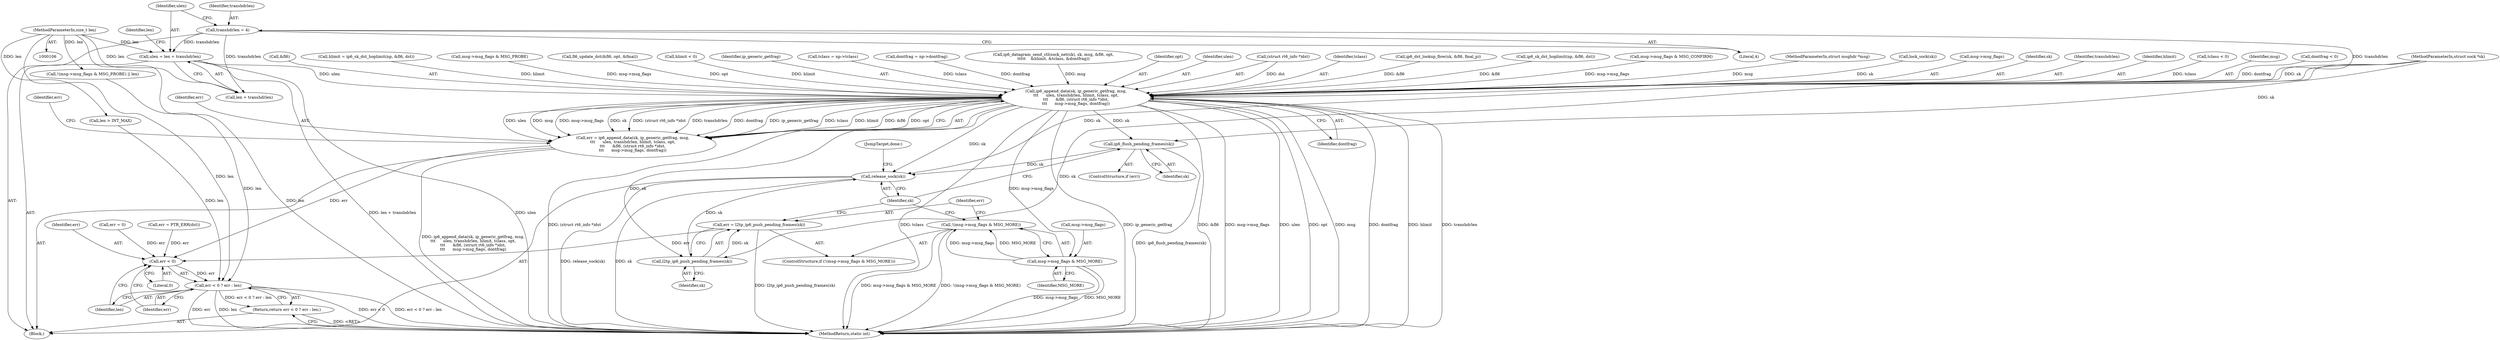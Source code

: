 digraph "0_linux_45f6fad84cc305103b28d73482b344d7f5b76f39_19@integer" {
"1000159" [label="(Call,ulen = len + transhdrlen)"];
"1000109" [label="(MethodParameterIn,size_t len)"];
"1000155" [label="(Call,transhdrlen = 4)"];
"1000588" [label="(Call,ip6_append_data(sk, ip_generic_getfrag, msg,\n\t\t\t      ulen, transhdrlen, hlimit, tclass, opt,\n\t\t\t      &fl6, (struct rt6_info *)dst,\n\t\t\t      msg->msg_flags, dontfrag))"];
"1000586" [label="(Call,err = ip6_append_data(sk, ip_generic_getfrag, msg,\n\t\t\t      ulen, transhdrlen, hlimit, tclass, opt,\n\t\t\t      &fl6, (struct rt6_info *)dst,\n\t\t\t      msg->msg_flags, dontfrag))"];
"1000632" [label="(Call,err < 0)"];
"1000631" [label="(Call,err < 0 ? err : len)"];
"1000630" [label="(Return,return err < 0 ? err : len;)"];
"1000608" [label="(Call,ip6_flush_pending_frames(sk))"];
"1000622" [label="(Call,release_sock(sk))"];
"1000613" [label="(Call,msg->msg_flags & MSG_MORE)"];
"1000612" [label="(Call,!(msg->msg_flags & MSG_MORE))"];
"1000620" [label="(Call,l2tp_ip6_push_pending_frames(sk))"];
"1000618" [label="(Call,err = l2tp_ip6_push_pending_frames(sk))"];
"1000108" [label="(MethodParameterIn,struct msghdr *msg)"];
"1000654" [label="(MethodReturn,static int)"];
"1000650" [label="(Call,err = 0)"];
"1000623" [label="(Identifier,sk)"];
"1000621" [label="(Identifier,sk)"];
"1000584" [label="(Call,lock_sock(sk))"];
"1000632" [label="(Call,err < 0)"];
"1000607" [label="(Identifier,err)"];
"1000641" [label="(Call,!(msg->msg_flags & MSG_PROBE) || len)"];
"1000602" [label="(Call,msg->msg_flags)"];
"1000107" [label="(MethodParameterIn,struct sock *sk)"];
"1000617" [label="(Identifier,MSG_MORE)"];
"1000159" [label="(Call,ulen = len + transhdrlen)"];
"1000611" [label="(ControlStructure,if (!(msg->msg_flags & MSG_MORE)))"];
"1000160" [label="(Identifier,ulen)"];
"1000589" [label="(Identifier,sk)"];
"1000593" [label="(Identifier,transhdrlen)"];
"1000594" [label="(Identifier,hlimit)"];
"1000559" [label="(Call,tclass < 0)"];
"1000591" [label="(Identifier,msg)"];
"1000636" [label="(Identifier,len)"];
"1000542" [label="(Call,err = PTR_ERR(dst))"];
"1000568" [label="(Call,dontfrag < 0)"];
"1000619" [label="(Identifier,err)"];
"1000597" [label="(Call,&fl6)"];
"1000612" [label="(Call,!(msg->msg_flags & MSG_MORE))"];
"1000110" [label="(Block,)"];
"1000608" [label="(Call,ip6_flush_pending_frames(sk))"];
"1000633" [label="(Identifier,err)"];
"1000551" [label="(Call,hlimit = ip6_sk_dst_hoplimit(np, &fl6, dst))"];
"1000643" [label="(Call,msg->msg_flags & MSG_PROBE)"];
"1000489" [label="(Call,fl6_update_dst(&fl6, opt, &final))"];
"1000631" [label="(Call,err < 0 ? err : len)"];
"1000548" [label="(Call,hlimit < 0)"];
"1000156" [label="(Identifier,transhdrlen)"];
"1000590" [label="(Identifier,ip_generic_getfrag)"];
"1000562" [label="(Call,tclass = np->tclass)"];
"1000571" [label="(Call,dontfrag = np->dontfrag)"];
"1000613" [label="(Call,msg->msg_flags & MSG_MORE)"];
"1000166" [label="(Call,len > INT_MAX)"];
"1000622" [label="(Call,release_sock(sk))"];
"1000606" [label="(ControlStructure,if (err))"];
"1000587" [label="(Identifier,err)"];
"1000357" [label="(Call,ip6_datagram_send_ctl(sock_net(sk), sk, msg, &fl6, opt,\n\t\t\t\t\t    &hlimit, &tclass, &dontfrag))"];
"1000586" [label="(Call,err = ip6_append_data(sk, ip_generic_getfrag, msg,\n\t\t\t      ulen, transhdrlen, hlimit, tclass, opt,\n\t\t\t      &fl6, (struct rt6_info *)dst,\n\t\t\t      msg->msg_flags, dontfrag))"];
"1000624" [label="(JumpTarget,done:)"];
"1000596" [label="(Identifier,opt)"];
"1000167" [label="(Identifier,len)"];
"1000109" [label="(MethodParameterIn,size_t len)"];
"1000592" [label="(Identifier,ulen)"];
"1000599" [label="(Call,(struct rt6_info *)dst)"];
"1000618" [label="(Call,err = l2tp_ip6_push_pending_frames(sk))"];
"1000595" [label="(Identifier,tclass)"];
"1000533" [label="(Call,ip6_dst_lookup_flow(sk, &fl6, final_p))"];
"1000588" [label="(Call,ip6_append_data(sk, ip_generic_getfrag, msg,\n\t\t\t      ulen, transhdrlen, hlimit, tclass, opt,\n\t\t\t      &fl6, (struct rt6_info *)dst,\n\t\t\t      msg->msg_flags, dontfrag))"];
"1000605" [label="(Identifier,dontfrag)"];
"1000634" [label="(Literal,0)"];
"1000609" [label="(Identifier,sk)"];
"1000620" [label="(Call,l2tp_ip6_push_pending_frames(sk))"];
"1000157" [label="(Literal,4)"];
"1000635" [label="(Identifier,err)"];
"1000553" [label="(Call,ip6_sk_dst_hoplimit(np, &fl6, dst))"];
"1000614" [label="(Call,msg->msg_flags)"];
"1000630" [label="(Return,return err < 0 ? err : len;)"];
"1000161" [label="(Call,len + transhdrlen)"];
"1000577" [label="(Call,msg->msg_flags & MSG_CONFIRM)"];
"1000155" [label="(Call,transhdrlen = 4)"];
"1000159" -> "1000110"  [label="AST: "];
"1000159" -> "1000161"  [label="CFG: "];
"1000160" -> "1000159"  [label="AST: "];
"1000161" -> "1000159"  [label="AST: "];
"1000167" -> "1000159"  [label="CFG: "];
"1000159" -> "1000654"  [label="DDG: ulen"];
"1000159" -> "1000654"  [label="DDG: len + transhdrlen"];
"1000109" -> "1000159"  [label="DDG: len"];
"1000155" -> "1000159"  [label="DDG: transhdrlen"];
"1000159" -> "1000588"  [label="DDG: ulen"];
"1000109" -> "1000106"  [label="AST: "];
"1000109" -> "1000654"  [label="DDG: len"];
"1000109" -> "1000161"  [label="DDG: len"];
"1000109" -> "1000166"  [label="DDG: len"];
"1000109" -> "1000631"  [label="DDG: len"];
"1000109" -> "1000641"  [label="DDG: len"];
"1000155" -> "1000110"  [label="AST: "];
"1000155" -> "1000157"  [label="CFG: "];
"1000156" -> "1000155"  [label="AST: "];
"1000157" -> "1000155"  [label="AST: "];
"1000160" -> "1000155"  [label="CFG: "];
"1000155" -> "1000161"  [label="DDG: transhdrlen"];
"1000155" -> "1000588"  [label="DDG: transhdrlen"];
"1000588" -> "1000586"  [label="AST: "];
"1000588" -> "1000605"  [label="CFG: "];
"1000589" -> "1000588"  [label="AST: "];
"1000590" -> "1000588"  [label="AST: "];
"1000591" -> "1000588"  [label="AST: "];
"1000592" -> "1000588"  [label="AST: "];
"1000593" -> "1000588"  [label="AST: "];
"1000594" -> "1000588"  [label="AST: "];
"1000595" -> "1000588"  [label="AST: "];
"1000596" -> "1000588"  [label="AST: "];
"1000597" -> "1000588"  [label="AST: "];
"1000599" -> "1000588"  [label="AST: "];
"1000602" -> "1000588"  [label="AST: "];
"1000605" -> "1000588"  [label="AST: "];
"1000586" -> "1000588"  [label="CFG: "];
"1000588" -> "1000654"  [label="DDG: (struct rt6_info *)dst"];
"1000588" -> "1000654"  [label="DDG: tclass"];
"1000588" -> "1000654"  [label="DDG: ip_generic_getfrag"];
"1000588" -> "1000654"  [label="DDG: &fl6"];
"1000588" -> "1000654"  [label="DDG: msg->msg_flags"];
"1000588" -> "1000654"  [label="DDG: ulen"];
"1000588" -> "1000654"  [label="DDG: opt"];
"1000588" -> "1000654"  [label="DDG: msg"];
"1000588" -> "1000654"  [label="DDG: dontfrag"];
"1000588" -> "1000654"  [label="DDG: hlimit"];
"1000588" -> "1000654"  [label="DDG: transhdrlen"];
"1000588" -> "1000586"  [label="DDG: ulen"];
"1000588" -> "1000586"  [label="DDG: msg"];
"1000588" -> "1000586"  [label="DDG: msg->msg_flags"];
"1000588" -> "1000586"  [label="DDG: sk"];
"1000588" -> "1000586"  [label="DDG: (struct rt6_info *)dst"];
"1000588" -> "1000586"  [label="DDG: transhdrlen"];
"1000588" -> "1000586"  [label="DDG: dontfrag"];
"1000588" -> "1000586"  [label="DDG: ip_generic_getfrag"];
"1000588" -> "1000586"  [label="DDG: tclass"];
"1000588" -> "1000586"  [label="DDG: hlimit"];
"1000588" -> "1000586"  [label="DDG: &fl6"];
"1000588" -> "1000586"  [label="DDG: opt"];
"1000584" -> "1000588"  [label="DDG: sk"];
"1000107" -> "1000588"  [label="DDG: sk"];
"1000357" -> "1000588"  [label="DDG: msg"];
"1000108" -> "1000588"  [label="DDG: msg"];
"1000548" -> "1000588"  [label="DDG: hlimit"];
"1000551" -> "1000588"  [label="DDG: hlimit"];
"1000559" -> "1000588"  [label="DDG: tclass"];
"1000562" -> "1000588"  [label="DDG: tclass"];
"1000489" -> "1000588"  [label="DDG: opt"];
"1000553" -> "1000588"  [label="DDG: &fl6"];
"1000533" -> "1000588"  [label="DDG: &fl6"];
"1000599" -> "1000588"  [label="DDG: dst"];
"1000643" -> "1000588"  [label="DDG: msg->msg_flags"];
"1000577" -> "1000588"  [label="DDG: msg->msg_flags"];
"1000568" -> "1000588"  [label="DDG: dontfrag"];
"1000571" -> "1000588"  [label="DDG: dontfrag"];
"1000588" -> "1000608"  [label="DDG: sk"];
"1000588" -> "1000613"  [label="DDG: msg->msg_flags"];
"1000588" -> "1000620"  [label="DDG: sk"];
"1000588" -> "1000622"  [label="DDG: sk"];
"1000586" -> "1000110"  [label="AST: "];
"1000587" -> "1000586"  [label="AST: "];
"1000607" -> "1000586"  [label="CFG: "];
"1000586" -> "1000654"  [label="DDG: ip6_append_data(sk, ip_generic_getfrag, msg,\n\t\t\t      ulen, transhdrlen, hlimit, tclass, opt,\n\t\t\t      &fl6, (struct rt6_info *)dst,\n\t\t\t      msg->msg_flags, dontfrag)"];
"1000586" -> "1000632"  [label="DDG: err"];
"1000632" -> "1000631"  [label="AST: "];
"1000632" -> "1000634"  [label="CFG: "];
"1000633" -> "1000632"  [label="AST: "];
"1000634" -> "1000632"  [label="AST: "];
"1000635" -> "1000632"  [label="CFG: "];
"1000636" -> "1000632"  [label="CFG: "];
"1000632" -> "1000631"  [label="DDG: err"];
"1000650" -> "1000632"  [label="DDG: err"];
"1000542" -> "1000632"  [label="DDG: err"];
"1000618" -> "1000632"  [label="DDG: err"];
"1000631" -> "1000630"  [label="AST: "];
"1000631" -> "1000635"  [label="CFG: "];
"1000631" -> "1000636"  [label="CFG: "];
"1000635" -> "1000631"  [label="AST: "];
"1000636" -> "1000631"  [label="AST: "];
"1000630" -> "1000631"  [label="CFG: "];
"1000631" -> "1000654"  [label="DDG: err < 0"];
"1000631" -> "1000654"  [label="DDG: err < 0 ? err : len"];
"1000631" -> "1000654"  [label="DDG: err"];
"1000631" -> "1000654"  [label="DDG: len"];
"1000631" -> "1000630"  [label="DDG: err < 0 ? err : len"];
"1000166" -> "1000631"  [label="DDG: len"];
"1000641" -> "1000631"  [label="DDG: len"];
"1000630" -> "1000110"  [label="AST: "];
"1000654" -> "1000630"  [label="CFG: "];
"1000630" -> "1000654"  [label="DDG: <RET>"];
"1000608" -> "1000606"  [label="AST: "];
"1000608" -> "1000609"  [label="CFG: "];
"1000609" -> "1000608"  [label="AST: "];
"1000623" -> "1000608"  [label="CFG: "];
"1000608" -> "1000654"  [label="DDG: ip6_flush_pending_frames(sk)"];
"1000107" -> "1000608"  [label="DDG: sk"];
"1000608" -> "1000622"  [label="DDG: sk"];
"1000622" -> "1000110"  [label="AST: "];
"1000622" -> "1000623"  [label="CFG: "];
"1000623" -> "1000622"  [label="AST: "];
"1000624" -> "1000622"  [label="CFG: "];
"1000622" -> "1000654"  [label="DDG: release_sock(sk)"];
"1000622" -> "1000654"  [label="DDG: sk"];
"1000620" -> "1000622"  [label="DDG: sk"];
"1000107" -> "1000622"  [label="DDG: sk"];
"1000613" -> "1000612"  [label="AST: "];
"1000613" -> "1000617"  [label="CFG: "];
"1000614" -> "1000613"  [label="AST: "];
"1000617" -> "1000613"  [label="AST: "];
"1000612" -> "1000613"  [label="CFG: "];
"1000613" -> "1000654"  [label="DDG: msg->msg_flags"];
"1000613" -> "1000654"  [label="DDG: MSG_MORE"];
"1000613" -> "1000612"  [label="DDG: msg->msg_flags"];
"1000613" -> "1000612"  [label="DDG: MSG_MORE"];
"1000612" -> "1000611"  [label="AST: "];
"1000619" -> "1000612"  [label="CFG: "];
"1000623" -> "1000612"  [label="CFG: "];
"1000612" -> "1000654"  [label="DDG: msg->msg_flags & MSG_MORE"];
"1000612" -> "1000654"  [label="DDG: !(msg->msg_flags & MSG_MORE)"];
"1000620" -> "1000618"  [label="AST: "];
"1000620" -> "1000621"  [label="CFG: "];
"1000621" -> "1000620"  [label="AST: "];
"1000618" -> "1000620"  [label="CFG: "];
"1000620" -> "1000618"  [label="DDG: sk"];
"1000107" -> "1000620"  [label="DDG: sk"];
"1000618" -> "1000611"  [label="AST: "];
"1000619" -> "1000618"  [label="AST: "];
"1000623" -> "1000618"  [label="CFG: "];
"1000618" -> "1000654"  [label="DDG: l2tp_ip6_push_pending_frames(sk)"];
}
